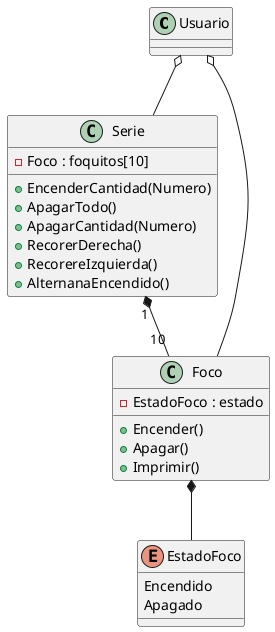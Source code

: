 @startuml diagrama

class Usuario
class Serie
{
    -Foco : foquitos[10]
    +EncenderCantidad(Numero)
    +ApagarTodo()
    +ApagarCantidad(Numero)
    +RecorerDerecha()
    +RecorereIzquierda()
    +AlternanaEncendido()
}
class Foco
{
    -EstadoFoco : estado
    + Encender() 
    + Apagar()
    + Imprimir()
}
enum EstadoFoco
{
    Encendido
    Apagado

}

Foco *-- EstadoFoco
Foco --o Usuario
Serie "1" *-- "10" Foco 
Usuario o-- Serie





@enduml